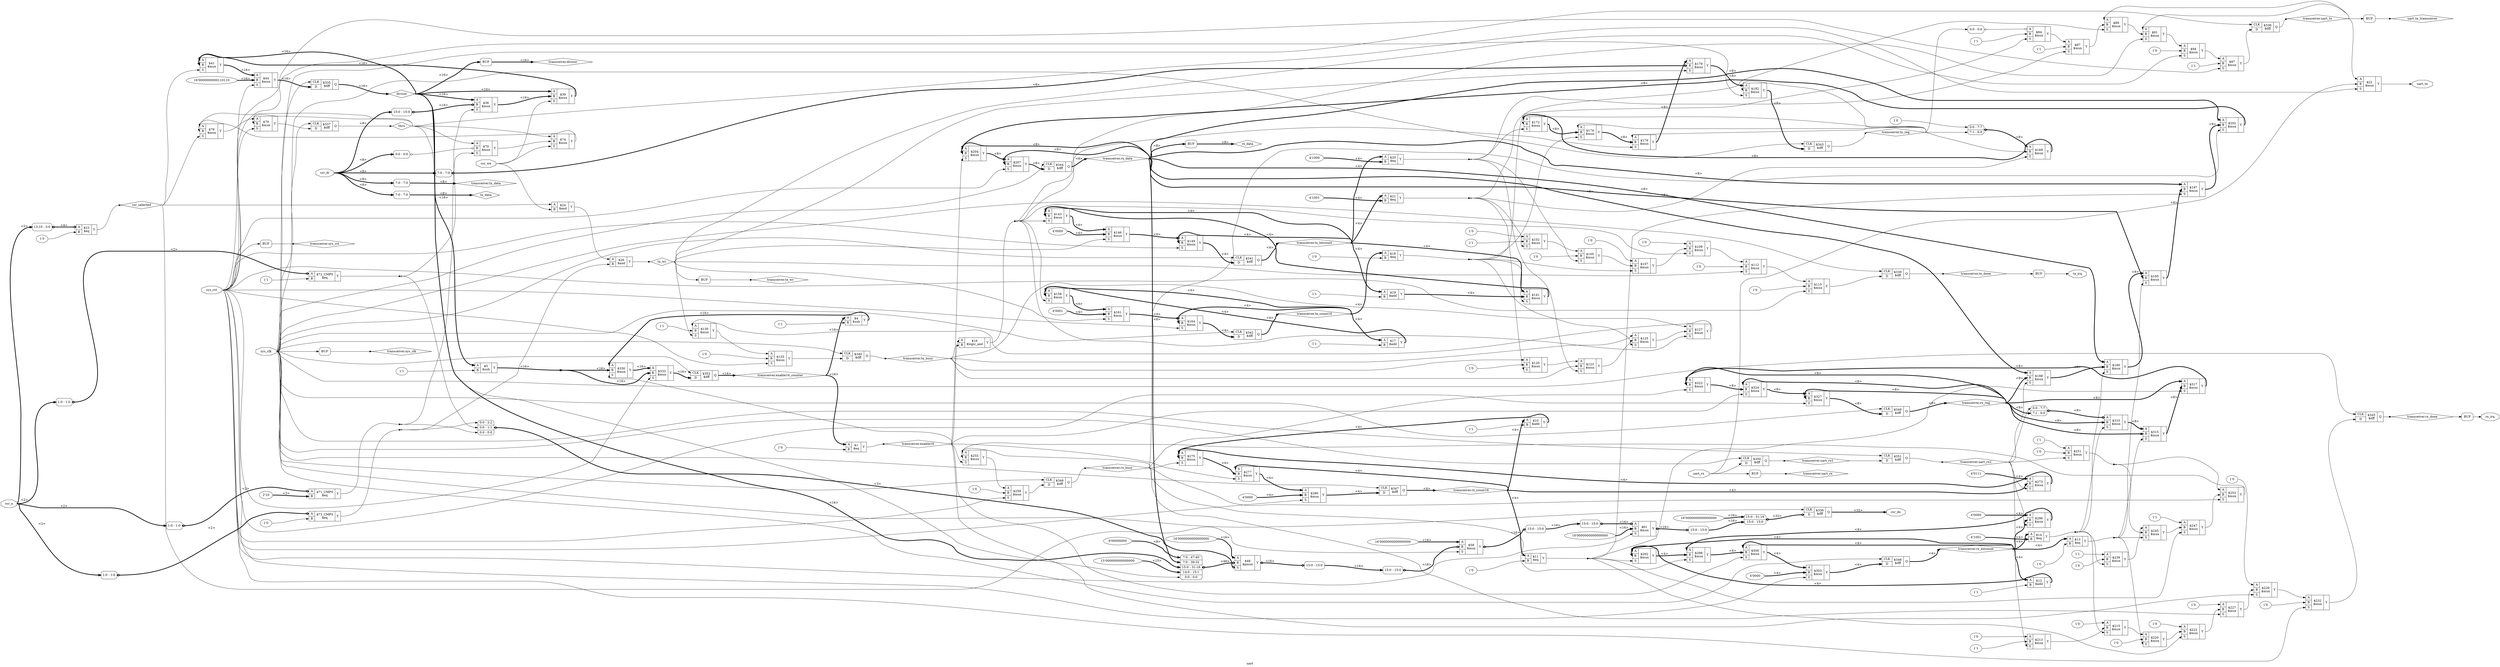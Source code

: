 digraph "uart" {
label="uart";
rankdir="LR";
remincross=true;
n99 [ shape=octagon, label="csr_a", color="black", fontcolor="black" ];
n100 [ shape=octagon, label="csr_di", color="black", fontcolor="black" ];
n101 [ shape=octagon, label="csr_do", color="black", fontcolor="black" ];
n102 [ shape=diamond, label="csr_selected", color="black", fontcolor="black" ];
n103 [ shape=octagon, label="csr_we", color="black", fontcolor="black" ];
n104 [ shape=diamond, label="divisor", color="black", fontcolor="black" ];
n105 [ shape=diamond, label="rx_data", color="black", fontcolor="black" ];
n106 [ shape=octagon, label="rx_irq", color="black", fontcolor="black" ];
n107 [ shape=octagon, label="sys_clk", color="black", fontcolor="black" ];
n108 [ shape=octagon, label="sys_rst", color="black", fontcolor="black" ];
n109 [ shape=diamond, label="thru", color="black", fontcolor="black" ];
n110 [ shape=diamond, label="transceiver.divisor", color="black", fontcolor="black" ];
n111 [ shape=diamond, label="transceiver.enable16", color="black", fontcolor="black" ];
n112 [ shape=diamond, label="transceiver.enable16_counter", color="black", fontcolor="black" ];
n113 [ shape=diamond, label="transceiver.rx_bitcount", color="black", fontcolor="black" ];
n114 [ shape=diamond, label="transceiver.rx_busy", color="black", fontcolor="black" ];
n115 [ shape=diamond, label="transceiver.rx_count16", color="black", fontcolor="black" ];
n116 [ shape=diamond, label="transceiver.rx_data", color="black", fontcolor="black" ];
n117 [ shape=diamond, label="transceiver.rx_done", color="black", fontcolor="black" ];
n118 [ shape=diamond, label="transceiver.rx_reg", color="black", fontcolor="black" ];
n119 [ shape=diamond, label="transceiver.sys_clk", color="black", fontcolor="black" ];
n120 [ shape=diamond, label="transceiver.sys_rst", color="black", fontcolor="black" ];
n121 [ shape=diamond, label="transceiver.tx_bitcount", color="black", fontcolor="black" ];
n122 [ shape=diamond, label="transceiver.tx_busy", color="black", fontcolor="black" ];
n123 [ shape=diamond, label="transceiver.tx_count16", color="black", fontcolor="black" ];
n124 [ shape=diamond, label="transceiver.tx_data", color="black", fontcolor="black" ];
n125 [ shape=diamond, label="transceiver.tx_done", color="black", fontcolor="black" ];
n126 [ shape=diamond, label="transceiver.tx_reg", color="black", fontcolor="black" ];
n127 [ shape=diamond, label="transceiver.tx_wr", color="black", fontcolor="black" ];
n128 [ shape=diamond, label="transceiver.uart_rx", color="black", fontcolor="black" ];
n129 [ shape=diamond, label="transceiver.uart_rx1", color="black", fontcolor="black" ];
n130 [ shape=diamond, label="transceiver.uart_rx2", color="black", fontcolor="black" ];
n131 [ shape=diamond, label="transceiver.uart_tx", color="black", fontcolor="black" ];
n132 [ shape=diamond, label="tx_data", color="black", fontcolor="black" ];
n133 [ shape=octagon, label="tx_irq", color="black", fontcolor="black" ];
n134 [ shape=diamond, label="tx_wr", color="black", fontcolor="black" ];
n135 [ shape=octagon, label="uart_rx", color="black", fontcolor="black" ];
n136 [ shape=octagon, label="uart_tx", color="black", fontcolor="black" ];
n137 [ shape=diamond, label="uart_tx_transceiver", color="black", fontcolor="black" ];
c141 [ shape=record, label="{{<p138> A|<p139> B}|$24\n$and|{<p140> Y}}" ];
c142 [ shape=record, label="{{<p138> A|<p139> B}|$26\n$and|{<p140> Y}}" ];
v1 [ label="1'0" ];
c143 [ shape=record, label="{{<p138> A|<p139> B}|$23\n$eq|{<p140> Y}}" ];
x0 [ shape=record, style=rounded, label="<s0> 13:10 - 3:0 " ];
x0:e -> c143:p138:w [arrowhead=odiamond, arrowtail=odiamond, dir=both, color="black", style="setlinewidth(3)", label="<4>"];
c147 [ shape=record, label="{{<p144> CLK|<p145> D}|$335\n$dff|{<p146> Q}}" ];
v3 [ label="16'0000000000000000" ];
c148 [ shape=record, label="{{<p144> CLK|<p145> D}|$336\n$dff|{<p146> Q}}" ];
x2 [ shape=record, style=rounded, label="<s1> 15:0 - 31:16 |<s0> 15:0 - 15:0 " ];
x2:e -> c148:p145:w [arrowhead=odiamond, arrowtail=odiamond, dir=both, color="black", style="setlinewidth(3)", label="<32>"];
c149 [ shape=record, label="{{<p144> CLK|<p145> D}|$337\n$dff|{<p146> Q}}" ];
c151 [ shape=record, label="{{<p138> A|<p139> B|<p150> S}|$36\n$mux|{<p140> Y}}" ];
x4 [ shape=record, style=rounded, label="<s0> 15:0 - 15:0 " ];
x4:e -> c151:p139:w [arrowhead=odiamond, arrowtail=odiamond, dir=both, color="black", style="setlinewidth(3)", label="<16>"];
c152 [ shape=record, label="{{<p138> A|<p139> B|<p150> S}|$39\n$mux|{<p140> Y}}" ];
c153 [ shape=record, label="{{<p138> A|<p139> B|<p150> S}|$41\n$mux|{<p140> Y}}" ];
v5 [ label="16'0000000000110110" ];
c154 [ shape=record, label="{{<p138> A|<p139> B|<p150> S}|$44\n$mux|{<p140> Y}}" ];
v6 [ label="16'0000000000000000" ];
v8 [ label="8'00000000" ];
v9 [ label="15'000000000000000" ];
c155 [ shape=record, label="{{<p138> A|<p139> B|<p150> S}|$48\n$pmux|{<p140> Y}}" ];
x7 [ shape=record, style=rounded, label="<s4> 7:0 - 47:40 |<s3> 7:0 - 39:32 |<s2> 15:0 - 31:16 |<s1> 14:0 - 15:1 |<s0> 0:0 - 0:0 " ];
x7:e -> c155:p139:w [arrowhead=odiamond, arrowtail=odiamond, dir=both, color="black", style="setlinewidth(3)", label="<48>"];
x10 [ shape=record, style=rounded, label="<s2> 0:0 - 2:2 |<s1> 0:0 - 1:1 |<s0> 0:0 - 0:0 " ];
x10:e -> c155:p150:w [arrowhead=odiamond, arrowtail=odiamond, dir=both, color="black", style="setlinewidth(3)", label="<3>"];
x11 [ shape=record, style=rounded, label="<s0> 15:0 - 15:0 " ];
c155:p140:e -> x11:w [arrowhead=odiamond, arrowtail=odiamond, dir=both, color="black", style="setlinewidth(3)", label="<16>"];
v12 [ label="16'0000000000000000" ];
c156 [ shape=record, label="{{<p138> A|<p139> B|<p150> S}|$58\n$mux|{<p140> Y}}" ];
x13 [ shape=record, style=rounded, label="<s0> 15:0 - 15:0 " ];
x13:e -> c156:p139:w [arrowhead=odiamond, arrowtail=odiamond, dir=both, color="black", style="setlinewidth(3)", label="<16>"];
x14 [ shape=record, style=rounded, label="<s0> 15:0 - 15:0 " ];
c156:p140:e -> x14:w [arrowhead=odiamond, arrowtail=odiamond, dir=both, color="black", style="setlinewidth(3)", label="<16>"];
v16 [ label="16'0000000000000000" ];
c157 [ shape=record, label="{{<p138> A|<p139> B|<p150> S}|$61\n$mux|{<p140> Y}}" ];
x15 [ shape=record, style=rounded, label="<s0> 15:0 - 15:0 " ];
x15:e -> c157:p138:w [arrowhead=odiamond, arrowtail=odiamond, dir=both, color="black", style="setlinewidth(3)", label="<16>"];
x17 [ shape=record, style=rounded, label="<s0> 15:0 - 15:0 " ];
c157:p140:e -> x17:w [arrowhead=odiamond, arrowtail=odiamond, dir=both, color="black", style="setlinewidth(3)", label="<16>"];
c158 [ shape=record, label="{{<p138> A|<p139> B|<p150> S}|$70\n$mux|{<p140> Y}}" ];
x18 [ shape=record, style=rounded, label="<s0> 0:0 - 0:0 " ];
x18:e -> c158:p139:w [arrowhead=odiamond, arrowtail=odiamond, dir=both, color="black", label=""];
v20 [ label="2'10" ];
c159 [ shape=record, label="{{<p138> A|<p139> B}|$71_CMP0\n$eq|{<p140> Y}}" ];
x19 [ shape=record, style=rounded, label="<s0> 1:0 - 1:0 " ];
x19:e -> c159:p138:w [arrowhead=odiamond, arrowtail=odiamond, dir=both, color="black", style="setlinewidth(3)", label="<2>"];
v22 [ label="1'1" ];
c160 [ shape=record, label="{{<p138> A|<p139> B}|$72_CMP0\n$eq|{<p140> Y}}" ];
x21 [ shape=record, style=rounded, label="<s0> 1:0 - 1:0 " ];
x21:e -> c160:p138:w [arrowhead=odiamond, arrowtail=odiamond, dir=both, color="black", style="setlinewidth(3)", label="<2>"];
v24 [ label="1'0" ];
c161 [ shape=record, label="{{<p138> A|<p139> B}|$73_CMP0\n$eq|{<p140> Y}}" ];
x23 [ shape=record, style=rounded, label="<s0> 1:0 - 1:0 " ];
x23:e -> c161:p138:w [arrowhead=odiamond, arrowtail=odiamond, dir=both, color="black", style="setlinewidth(3)", label="<2>"];
c162 [ shape=record, label="{{<p138> A|<p139> B|<p150> S}|$74\n$mux|{<p140> Y}}" ];
c163 [ shape=record, label="{{<p138> A|<p139> B|<p150> S}|$76\n$mux|{<p140> Y}}" ];
c164 [ shape=record, label="{{<p138> A|<p139> B|<p150> S}|$79\n$mux|{<p140> Y}}" ];
v25 [ label="1'1" ];
c165 [ shape=record, label="{{<p138> A|<p139> B}|$17\n$add|{<p140> Y}}" ];
v26 [ label="1'1" ];
c166 [ shape=record, label="{{<p138> A|<p139> B}|$19\n$add|{<p140> Y}}" ];
v27 [ label="1'1" ];
c167 [ shape=record, label="{{<p138> A|<p139> B}|$10\n$add|{<p140> Y}}" ];
v28 [ label="1'1" ];
c168 [ shape=record, label="{{<p138> A|<p139> B}|$12\n$add|{<p140> Y}}" ];
v29 [ label="1'0" ];
c169 [ shape=record, label="{{<p138> A|<p139> B}|$18\n$eq|{<p140> Y}}" ];
v30 [ label="4'1000" ];
c170 [ shape=record, label="{{<p138> A|<p139> B}|$20\n$eq|{<p140> Y}}" ];
v31 [ label="4'1001" ];
c171 [ shape=record, label="{{<p138> A|<p139> B}|$21\n$eq|{<p140> Y}}" ];
v32 [ label="1'0" ];
c172 [ shape=record, label="{{<p138> A|<p139> B}|$1\n$eq|{<p140> Y}}" ];
v33 [ label="1'0" ];
c173 [ shape=record, label="{{<p138> A|<p139> B}|$11\n$eq|{<p140> Y}}" ];
v34 [ label="1'0" ];
c174 [ shape=record, label="{{<p138> A|<p139> B}|$13\n$eq|{<p140> Y}}" ];
v35 [ label="4'1001" ];
c175 [ shape=record, label="{{<p138> A|<p139> B}|$14\n$eq|{<p140> Y}}" ];
c176 [ shape=record, label="{{<p138> A|<p139> B}|$16\n$logic_and|{<p140> Y}}" ];
c177 [ shape=record, label="{{<p144> CLK|<p145> D}|$338\n$dff|{<p146> Q}}" ];
c178 [ shape=record, label="{{<p144> CLK|<p145> D}|$339\n$dff|{<p146> Q}}" ];
c179 [ shape=record, label="{{<p144> CLK|<p145> D}|$340\n$dff|{<p146> Q}}" ];
c180 [ shape=record, label="{{<p144> CLK|<p145> D}|$341\n$dff|{<p146> Q}}" ];
c181 [ shape=record, label="{{<p144> CLK|<p145> D}|$342\n$dff|{<p146> Q}}" ];
c182 [ shape=record, label="{{<p144> CLK|<p145> D}|$343\n$dff|{<p146> Q}}" ];
c183 [ shape=record, label="{{<p144> CLK|<p145> D}|$344\n$dff|{<p146> Q}}" ];
c184 [ shape=record, label="{{<p144> CLK|<p145> D}|$345\n$dff|{<p146> Q}}" ];
c185 [ shape=record, label="{{<p144> CLK|<p145> D}|$346\n$dff|{<p146> Q}}" ];
c186 [ shape=record, label="{{<p144> CLK|<p145> D}|$347\n$dff|{<p146> Q}}" ];
c187 [ shape=record, label="{{<p144> CLK|<p145> D}|$348\n$dff|{<p146> Q}}" ];
c188 [ shape=record, label="{{<p144> CLK|<p145> D}|$349\n$dff|{<p146> Q}}" ];
c189 [ shape=record, label="{{<p144> CLK|<p145> D}|$350\n$dff|{<p146> Q}}" ];
c190 [ shape=record, label="{{<p144> CLK|<p145> D}|$351\n$dff|{<p146> Q}}" ];
c191 [ shape=record, label="{{<p144> CLK|<p145> D}|$352\n$dff|{<p146> Q}}" ];
v36 [ label="1'0" ];
v37 [ label="1'1" ];
c192 [ shape=record, label="{{<p138> A|<p139> B|<p150> S}|$102\n$mux|{<p140> Y}}" ];
v38 [ label="1'0" ];
c193 [ shape=record, label="{{<p138> A|<p139> B|<p150> S}|$105\n$mux|{<p140> Y}}" ];
v39 [ label="1'0" ];
c194 [ shape=record, label="{{<p138> A|<p139> B|<p150> S}|$107\n$mux|{<p140> Y}}" ];
v40 [ label="1'0" ];
c195 [ shape=record, label="{{<p138> A|<p139> B|<p150> S}|$109\n$mux|{<p140> Y}}" ];
v41 [ label="1'0" ];
c196 [ shape=record, label="{{<p138> A|<p139> B|<p150> S}|$112\n$mux|{<p140> Y}}" ];
v42 [ label="1'0" ];
c197 [ shape=record, label="{{<p138> A|<p139> B|<p150> S}|$115\n$mux|{<p140> Y}}" ];
v43 [ label="1'0" ];
c198 [ shape=record, label="{{<p138> A|<p139> B|<p150> S}|$120\n$mux|{<p140> Y}}" ];
c199 [ shape=record, label="{{<p138> A|<p139> B|<p150> S}|$123\n$mux|{<p140> Y}}" ];
c200 [ shape=record, label="{{<p138> A|<p139> B|<p150> S}|$125\n$mux|{<p140> Y}}" ];
c201 [ shape=record, label="{{<p138> A|<p139> B|<p150> S}|$127\n$mux|{<p140> Y}}" ];
v44 [ label="1'1" ];
c202 [ shape=record, label="{{<p138> A|<p139> B|<p150> S}|$130\n$mux|{<p140> Y}}" ];
v45 [ label="1'0" ];
c203 [ shape=record, label="{{<p138> A|<p139> B|<p150> S}|$133\n$mux|{<p140> Y}}" ];
c204 [ shape=record, label="{{<p138> A|<p139> B|<p150> S}|$141\n$mux|{<p140> Y}}" ];
c205 [ shape=record, label="{{<p138> A|<p139> B|<p150> S}|$143\n$mux|{<p140> Y}}" ];
v46 [ label="4'0000" ];
c206 [ shape=record, label="{{<p138> A|<p139> B|<p150> S}|$146\n$mux|{<p140> Y}}" ];
c207 [ shape=record, label="{{<p138> A|<p139> B|<p150> S}|$149\n$mux|{<p140> Y}}" ];
c208 [ shape=record, label="{{<p138> A|<p139> B|<p150> S}|$158\n$mux|{<p140> Y}}" ];
v47 [ label="4'0001" ];
c209 [ shape=record, label="{{<p138> A|<p139> B|<p150> S}|$161\n$mux|{<p140> Y}}" ];
c210 [ shape=record, label="{{<p138> A|<p139> B|<p150> S}|$164\n$mux|{<p140> Y}}" ];
v49 [ label="1'0" ];
c211 [ shape=record, label="{{<p138> A|<p139> B|<p150> S}|$169\n$mux|{<p140> Y}}" ];
x48 [ shape=record, style=rounded, label="<s1> 0:0 - 7:7 |<s0> 7:1 - 6:0 " ];
x48:e -> c211:p138:w [arrowhead=odiamond, arrowtail=odiamond, dir=both, color="black", style="setlinewidth(3)", label="<8>"];
c212 [ shape=record, label="{{<p138> A|<p139> B|<p150> S}|$172\n$mux|{<p140> Y}}" ];
c213 [ shape=record, label="{{<p138> A|<p139> B|<p150> S}|$174\n$mux|{<p140> Y}}" ];
c214 [ shape=record, label="{{<p138> A|<p139> B|<p150> S}|$176\n$mux|{<p140> Y}}" ];
c215 [ shape=record, label="{{<p138> A|<p139> B|<p150> S}|$179\n$mux|{<p140> Y}}" ];
x50 [ shape=record, style=rounded, label="<s0> 7:0 - 7:0 " ];
x50:e -> c215:p139:w [arrowhead=odiamond, arrowtail=odiamond, dir=both, color="black", style="setlinewidth(3)", label="<8>"];
c216 [ shape=record, label="{{<p138> A|<p139> B|<p150> S}|$182\n$mux|{<p140> Y}}" ];
c217 [ shape=record, label="{{<p138> A|<p139> B|<p150> S}|$188\n$mux|{<p140> Y}}" ];
c218 [ shape=record, label="{{<p138> A|<p139> B|<p150> S}|$190\n$mux|{<p140> Y}}" ];
c219 [ shape=record, label="{{<p138> A|<p139> B|<p150> S}|$195\n$mux|{<p140> Y}}" ];
c220 [ shape=record, label="{{<p138> A|<p139> B|<p150> S}|$197\n$mux|{<p140> Y}}" ];
c221 [ shape=record, label="{{<p138> A|<p139> B|<p150> S}|$202\n$mux|{<p140> Y}}" ];
c222 [ shape=record, label="{{<p138> A|<p139> B|<p150> S}|$204\n$mux|{<p140> Y}}" ];
c223 [ shape=record, label="{{<p138> A|<p139> B|<p150> S}|$207\n$mux|{<p140> Y}}" ];
v51 [ label="1'0" ];
v52 [ label="1'1" ];
c224 [ shape=record, label="{{<p138> A|<p139> B|<p150> S}|$213\n$mux|{<p140> Y}}" ];
v53 [ label="1'0" ];
c225 [ shape=record, label="{{<p138> A|<p139> B|<p150> S}|$215\n$mux|{<p140> Y}}" ];
v54 [ label="1'0" ];
c226 [ shape=record, label="{{<p138> A|<p139> B|<p150> S}|$220\n$mux|{<p140> Y}}" ];
v55 [ label="1'0" ];
c227 [ shape=record, label="{{<p138> A|<p139> B|<p150> S}|$222\n$mux|{<p140> Y}}" ];
v56 [ label="1'0" ];
c228 [ shape=record, label="{{<p138> A|<p139> B|<p150> S}|$227\n$mux|{<p140> Y}}" ];
v57 [ label="1'0" ];
c229 [ shape=record, label="{{<p138> A|<p139> B|<p150> S}|$229\n$mux|{<p140> Y}}" ];
v58 [ label="1'0" ];
c230 [ shape=record, label="{{<p138> A|<p139> B|<p150> S}|$232\n$mux|{<p140> Y}}" ];
v59 [ label="1'1" ];
v60 [ label="1'0" ];
c231 [ shape=record, label="{{<p138> A|<p139> B|<p150> S}|$239\n$mux|{<p140> Y}}" ];
c232 [ shape=record, label="{{<p138> A|<p139> B|<p150> S}|$245\n$mux|{<p140> Y}}" ];
v61 [ label="1'1" ];
c233 [ shape=record, label="{{<p138> A|<p139> B|<p150> S}|$247\n$mux|{<p140> Y}}" ];
v62 [ label="1'1" ];
v63 [ label="1'0" ];
c234 [ shape=record, label="{{<p138> A|<p139> B|<p150> S}|$251\n$mux|{<p140> Y}}" ];
c235 [ shape=record, label="{{<p138> A|<p139> B|<p150> S}|$253\n$mux|{<p140> Y}}" ];
c236 [ shape=record, label="{{<p138> A|<p139> B|<p150> S}|$255\n$mux|{<p140> Y}}" ];
v64 [ label="1'0" ];
c237 [ shape=record, label="{{<p138> A|<p139> B|<p150> S}|$258\n$mux|{<p140> Y}}" ];
v65 [ label="4'0111" ];
c238 [ shape=record, label="{{<p138> A|<p139> B|<p150> S}|$273\n$mux|{<p140> Y}}" ];
c239 [ shape=record, label="{{<p138> A|<p139> B|<p150> S}|$275\n$mux|{<p140> Y}}" ];
c240 [ shape=record, label="{{<p138> A|<p139> B|<p150> S}|$277\n$mux|{<p140> Y}}" ];
v66 [ label="4'0000" ];
c241 [ shape=record, label="{{<p138> A|<p139> B|<p150> S}|$280\n$mux|{<p140> Y}}" ];
c242 [ shape=record, label="{{<p138> A|<p139> B|<p150> S}|$292\n$mux|{<p140> Y}}" ];
v67 [ label="4'0000" ];
c243 [ shape=record, label="{{<p138> A|<p139> B|<p150> S}|$296\n$mux|{<p140> Y}}" ];
c244 [ shape=record, label="{{<p138> A|<p139> B|<p150> S}|$298\n$mux|{<p140> Y}}" ];
c245 [ shape=record, label="{{<p138> A|<p139> B|<p150> S}|$300\n$mux|{<p140> Y}}" ];
v68 [ label="4'0000" ];
c246 [ shape=record, label="{{<p138> A|<p139> B|<p150> S}|$303\n$mux|{<p140> Y}}" ];
c247 [ shape=record, label="{{<p138> A|<p139> B|<p150> S}|$310\n$mux|{<p140> Y}}" ];
x69 [ shape=record, style=rounded, label="<s1> 0:0 - 7:7 |<s0> 7:1 - 6:0 " ];
x69:e -> c247:p138:w [arrowhead=odiamond, arrowtail=odiamond, dir=both, color="black", style="setlinewidth(3)", label="<8>"];
c248 [ shape=record, label="{{<p138> A|<p139> B|<p150> S}|$315\n$mux|{<p140> Y}}" ];
c249 [ shape=record, label="{{<p138> A|<p139> B|<p150> S}|$317\n$mux|{<p140> Y}}" ];
c250 [ shape=record, label="{{<p138> A|<p139> B|<p150> S}|$322\n$mux|{<p140> Y}}" ];
c251 [ shape=record, label="{{<p138> A|<p139> B|<p150> S}|$324\n$mux|{<p140> Y}}" ];
c252 [ shape=record, label="{{<p138> A|<p139> B|<p150> S}|$327\n$mux|{<p140> Y}}" ];
c253 [ shape=record, label="{{<p138> A|<p139> B|<p150> S}|$330\n$mux|{<p140> Y}}" ];
c254 [ shape=record, label="{{<p138> A|<p139> B|<p150> S}|$333\n$mux|{<p140> Y}}" ];
v71 [ label="1'1" ];
c255 [ shape=record, label="{{<p138> A|<p139> B|<p150> S}|$84\n$mux|{<p140> Y}}" ];
x70 [ shape=record, style=rounded, label="<s0> 0:0 - 0:0 " ];
x70:e -> c255:p138:w [arrowhead=odiamond, arrowtail=odiamond, dir=both, color="black", label=""];
v72 [ label="1'1" ];
c256 [ shape=record, label="{{<p138> A|<p139> B|<p150> S}|$87\n$mux|{<p140> Y}}" ];
c257 [ shape=record, label="{{<p138> A|<p139> B|<p150> S}|$89\n$mux|{<p140> Y}}" ];
c258 [ shape=record, label="{{<p138> A|<p139> B|<p150> S}|$91\n$mux|{<p140> Y}}" ];
v73 [ label="1'0" ];
c259 [ shape=record, label="{{<p138> A|<p139> B|<p150> S}|$94\n$mux|{<p140> Y}}" ];
v74 [ label="1'1" ];
c260 [ shape=record, label="{{<p138> A|<p139> B|<p150> S}|$97\n$mux|{<p140> Y}}" ];
v75 [ label="1'1" ];
c261 [ shape=record, label="{{<p138> A|<p139> B}|$4\n$sub|{<p140> Y}}" ];
v76 [ label="1'1" ];
c262 [ shape=record, label="{{<p138> A|<p139> B}|$5\n$sub|{<p140> Y}}" ];
c263 [ shape=record, label="{{<p138> A|<p139> B|<p150> S}|$22\n$mux|{<p140> Y}}" ];
x77 [shape=box, style=rounded, label="BUF"];
x78 [shape=box, style=rounded, label="BUF"];
x79 [shape=box, style=rounded, label="BUF"];
x80 [shape=box, style=rounded, label="BUF"];
x81 [shape=box, style=rounded, label="BUF"];
x82 [ shape=record, style=rounded, label="<s0> 7:0 - 7:0 " ];
x83 [shape=box, style=rounded, label="BUF"];
x84 [shape=box, style=rounded, label="BUF"];
x85 [ shape=record, style=rounded, label="<s0> 7:0 - 7:0 " ];
x86 [shape=box, style=rounded, label="BUF"];
x87 [shape=box, style=rounded, label="BUF"];
n10 [ shape=point ];
c160:p140:e -> n10:w [color="black", label=""];
n10:e -> c151:p150:w [color="black", label=""];
n10:e -> x10:s1:w [color="black", label=""];
n100:e -> x18:s0:w [color="black", style="setlinewidth(3)", label="<8>"];
n100:e -> x4:s0:w [color="black", style="setlinewidth(3)", label="<8>"];
n100:e -> x50:s0:w [color="black", style="setlinewidth(3)", label="<8>"];
n100:e -> x82:s0:w [color="black", style="setlinewidth(3)", label="<8>"];
n100:e -> x85:s0:w [color="black", style="setlinewidth(3)", label="<8>"];
c148:p146:e -> n101:w [color="black", style="setlinewidth(3)", label="<32>"];
c143:p140:e -> n102:w [color="black", label=""];
n102:e -> c141:p138:w [color="black", label=""];
n102:e -> c153:p150:w [color="black", label=""];
n102:e -> c156:p150:w [color="black", label=""];
n102:e -> c163:p150:w [color="black", label=""];
n103:e -> c141:p139:w [color="black", label=""];
n103:e -> c152:p150:w [color="black", label=""];
n103:e -> c162:p150:w [color="black", label=""];
c147:p146:e -> n104:w [color="black", style="setlinewidth(3)", label="<16>"];
n104:e -> c151:p138:w [color="black", style="setlinewidth(3)", label="<16>"];
n104:e -> c152:p138:w [color="black", style="setlinewidth(3)", label="<16>"];
n104:e -> c153:p138:w [color="black", style="setlinewidth(3)", label="<16>"];
n104:e -> c262:p138:w [color="black", style="setlinewidth(3)", label="<16>"];
n104:e -> x79:w:w [color="black", style="setlinewidth(3)", label="<16>"];
n104:e -> x7:s2:w [color="black", style="setlinewidth(3)", label="<16>"];
x77:e:e -> n105:w [color="black", style="setlinewidth(3)", label="<8>"];
x78:e:e -> n106:w [color="black", label=""];
n107:e -> c147:p144:w [color="black", label=""];
n107:e -> c148:p144:w [color="black", label=""];
n107:e -> c149:p144:w [color="black", label=""];
n107:e -> c177:p144:w [color="black", label=""];
n107:e -> c178:p144:w [color="black", label=""];
n107:e -> c179:p144:w [color="black", label=""];
n107:e -> c180:p144:w [color="black", label=""];
n107:e -> c181:p144:w [color="black", label=""];
n107:e -> c182:p144:w [color="black", label=""];
n107:e -> c183:p144:w [color="black", label=""];
n107:e -> c184:p144:w [color="black", label=""];
n107:e -> c185:p144:w [color="black", label=""];
n107:e -> c186:p144:w [color="black", label=""];
n107:e -> c187:p144:w [color="black", label=""];
n107:e -> c188:p144:w [color="black", label=""];
n107:e -> c189:p144:w [color="black", label=""];
n107:e -> c190:p144:w [color="black", label=""];
n107:e -> c191:p144:w [color="black", label=""];
n107:e -> x80:w:w [color="black", label=""];
n108:e -> c154:p150:w [color="black", label=""];
n108:e -> c157:p150:w [color="black", label=""];
n108:e -> c164:p150:w [color="black", label=""];
n108:e -> c197:p150:w [color="black", label=""];
n108:e -> c203:p150:w [color="black", label=""];
n108:e -> c207:p150:w [color="black", label=""];
n108:e -> c210:p150:w [color="black", label=""];
n108:e -> c216:p150:w [color="black", label=""];
n108:e -> c223:p150:w [color="black", label=""];
n108:e -> c230:p150:w [color="black", label=""];
n108:e -> c237:p150:w [color="black", label=""];
n108:e -> c241:p150:w [color="black", label=""];
n108:e -> c246:p150:w [color="black", label=""];
n108:e -> c252:p150:w [color="black", label=""];
n108:e -> c254:p150:w [color="black", label=""];
n108:e -> c260:p150:w [color="black", label=""];
n108:e -> x81:w:w [color="black", label=""];
c149:p146:e -> n109:w [color="black", label=""];
n109:e -> c158:p138:w [color="black", label=""];
n109:e -> c162:p138:w [color="black", label=""];
n109:e -> c163:p138:w [color="black", label=""];
n109:e -> c164:p139:w [color="black", label=""];
n109:e -> c263:p150:w [color="black", label=""];
n109:e -> x7:s0:w [color="black", label=""];
c152:p140:e -> c153:p139:w [color="black", style="setlinewidth(3)", label="<16>"];
x79:e:e -> n110:w [color="black", style="setlinewidth(3)", label="<16>"];
c172:p140:e -> n111:w [color="black", label=""];
n111:e -> c176:p138:w [color="black", label=""];
n111:e -> c222:p150:w [color="black", label=""];
n111:e -> c229:p150:w [color="black", label=""];
n111:e -> c236:p150:w [color="black", label=""];
n111:e -> c240:p150:w [color="black", label=""];
n111:e -> c245:p150:w [color="black", label=""];
n111:e -> c251:p150:w [color="black", label=""];
n111:e -> c253:p150:w [color="black", label=""];
c191:p146:e -> n112:w [color="black", style="setlinewidth(3)", label="<16>"];
n112:e -> c172:p138:w [color="black", style="setlinewidth(3)", label="<16>"];
n112:e -> c261:p138:w [color="black", style="setlinewidth(3)", label="<16>"];
c187:p146:e -> n113:w [color="black", style="setlinewidth(3)", label="<4>"];
n113:e -> c168:p138:w [color="black", style="setlinewidth(3)", label="<4>"];
n113:e -> c174:p138:w [color="black", style="setlinewidth(3)", label="<4>"];
n113:e -> c175:p138:w [color="black", style="setlinewidth(3)", label="<4>"];
n113:e -> c242:p138:w [color="black", style="setlinewidth(3)", label="<4>"];
n113:e -> c243:p139:w [color="black", style="setlinewidth(3)", label="<4>"];
n113:e -> c245:p138:w [color="black", style="setlinewidth(3)", label="<4>"];
c185:p146:e -> n114:w [color="black", label=""];
n114:e -> c221:p150:w [color="black", label=""];
n114:e -> c228:p150:w [color="black", label=""];
n114:e -> c235:p150:w [color="black", label=""];
n114:e -> c236:p138:w [color="black", label=""];
n114:e -> c239:p150:w [color="black", label=""];
n114:e -> c244:p150:w [color="black", label=""];
n114:e -> c250:p150:w [color="black", label=""];
c186:p146:e -> n115:w [color="black", style="setlinewidth(3)", label="<4>"];
n115:e -> c167:p138:w [color="black", style="setlinewidth(3)", label="<4>"];
n115:e -> c173:p138:w [color="black", style="setlinewidth(3)", label="<4>"];
n115:e -> c238:p139:w [color="black", style="setlinewidth(3)", label="<4>"];
n115:e -> c240:p138:w [color="black", style="setlinewidth(3)", label="<4>"];
c183:p146:e -> n116:w [color="black", style="setlinewidth(3)", label="<8>"];
n116:e -> c217:p138:w [color="black", style="setlinewidth(3)", label="<8>"];
n116:e -> c218:p138:w [color="black", style="setlinewidth(3)", label="<8>"];
n116:e -> c219:p139:w [color="black", style="setlinewidth(3)", label="<8>"];
n116:e -> c220:p138:w [color="black", style="setlinewidth(3)", label="<8>"];
n116:e -> c221:p138:w [color="black", style="setlinewidth(3)", label="<8>"];
n116:e -> c222:p138:w [color="black", style="setlinewidth(3)", label="<8>"];
n116:e -> c223:p139:w [color="black", style="setlinewidth(3)", label="<8>"];
n116:e -> x77:w:w [color="black", style="setlinewidth(3)", label="<8>"];
n116:e -> x7:s3:w [color="black", style="setlinewidth(3)", label="<8>"];
c184:p146:e -> n117:w [color="black", label=""];
n117:e -> x78:w:w [color="black", label=""];
c188:p146:e -> n118:w [color="black", style="setlinewidth(3)", label="<8>"];
n118:e -> c217:p139:w [color="black", style="setlinewidth(3)", label="<8>"];
n118:e -> c247:p139:w [color="black", style="setlinewidth(3)", label="<8>"];
n118:e -> c248:p139:w [color="black", style="setlinewidth(3)", label="<8>"];
n118:e -> c249:p138:w [color="black", style="setlinewidth(3)", label="<8>"];
n118:e -> c250:p138:w [color="black", style="setlinewidth(3)", label="<8>"];
n118:e -> c251:p138:w [color="black", style="setlinewidth(3)", label="<8>"];
n118:e -> c252:p139:w [color="black", style="setlinewidth(3)", label="<8>"];
n118:e -> x69:s0:w [color="black", style="setlinewidth(3)", label="<8>"];
x80:e:e -> n119:w [color="black", label=""];
c153:p140:e -> c154:p138:w [color="black", style="setlinewidth(3)", label="<16>"];
x81:e:e -> n120:w [color="black", label=""];
c180:p146:e -> n121:w [color="black", style="setlinewidth(3)", label="<4>"];
n121:e -> c166:p138:w [color="black", style="setlinewidth(3)", label="<4>"];
n121:e -> c170:p138:w [color="black", style="setlinewidth(3)", label="<4>"];
n121:e -> c171:p138:w [color="black", style="setlinewidth(3)", label="<4>"];
n121:e -> c204:p138:w [color="black", style="setlinewidth(3)", label="<4>"];
n121:e -> c205:p138:w [color="black", style="setlinewidth(3)", label="<4>"];
n121:e -> c207:p139:w [color="black", style="setlinewidth(3)", label="<4>"];
c179:p146:e -> n122:w [color="black", label=""];
n122:e -> c176:p139:w [color="black", label=""];
n122:e -> c198:p138:w [color="black", label=""];
n122:e -> c199:p139:w [color="black", label=""];
n122:e -> c200:p138:w [color="black", label=""];
n122:e -> c201:p138:w [color="black", label=""];
c181:p146:e -> n123:w [color="black", style="setlinewidth(3)", label="<4>"];
n123:e -> c165:p138:w [color="black", style="setlinewidth(3)", label="<4>"];
n123:e -> c169:p138:w [color="black", style="setlinewidth(3)", label="<4>"];
n123:e -> c208:p138:w [color="black", style="setlinewidth(3)", label="<4>"];
n123:e -> c210:p139:w [color="black", style="setlinewidth(3)", label="<4>"];
x82:e -> n124:w [color="black", style="setlinewidth(3)", label="<8>"];
c178:p146:e -> n125:w [color="black", label=""];
n125:e -> x86:w:w [color="black", label=""];
c182:p146:e -> n126:w [color="black", label=""];
n126:e -> c211:p139:w [color="black", label=""];
n126:e -> c212:p139:w [color="black", label=""];
n126:e -> c213:p138:w [color="black", label=""];
n126:e -> c214:p138:w [color="black", label=""];
n126:e -> c216:p139:w [color="black", label=""];
n126:e -> x48:s0:w [color="black", label=""];
n126:e -> x70:s0:w [color="black", label=""];
x83:e:e -> n127:w [color="black", label=""];
x84:e:e -> n128:w [color="black", label=""];
c189:p146:e -> n129:w [color="black", label=""];
n129:e -> c190:p145:w [color="black", label=""];
n13 [ shape=point ];
c159:p140:e -> n13:w [color="black", label=""];
n13:e -> c158:p150:w [color="black", label=""];
n13:e -> x10:s0:w [color="black", label=""];
c190:p146:e -> n130:w [color="black", label=""];
n130:e -> c217:p150:w [color="black", label=""];
n130:e -> c224:p150:w [color="black", label=""];
n130:e -> c234:p150:w [color="black", label=""];
n130:e -> c238:p150:w [color="black", label=""];
n130:e -> c243:p150:w [color="black", label=""];
n130:e -> x69:s1:w [color="black", label=""];
c177:p146:e -> n131:w [color="black", label=""];
n131:e -> c257:p138:w [color="black", label=""];
n131:e -> c258:p138:w [color="black", label=""];
n131:e -> c263:p138:w [color="black", label=""];
n131:e -> x87:w:w [color="black", label=""];
x85:e -> n132:w [color="black", style="setlinewidth(3)", label="<8>"];
x86:e:e -> n133:w [color="black", label=""];
c142:p140:e -> n134:w [color="black", label=""];
n134:e -> c196:p150:w [color="black", label=""];
n134:e -> c202:p150:w [color="black", label=""];
n134:e -> c206:p150:w [color="black", label=""];
n134:e -> c209:p150:w [color="black", label=""];
n134:e -> c215:p150:w [color="black", label=""];
n134:e -> c259:p150:w [color="black", label=""];
n134:e -> x83:w:w [color="black", label=""];
n135:e -> c189:p145:w [color="black", label=""];
n135:e -> c263:p139:w [color="black", label=""];
n135:e -> x84:w:w [color="black", label=""];
c263:p140:e -> n136:w [color="black", label=""];
x87:e:e -> n137:w [color="black", label=""];
c158:p140:e -> c162:p139:w [color="black", label=""];
c162:p140:e -> c163:p139:w [color="black", label=""];
c163:p140:e -> c164:p138:w [color="black", label=""];
c254:p140:e -> c191:p145:w [color="black", style="setlinewidth(3)", label="<16>"];
c246:p140:e -> c187:p145:w [color="black", style="setlinewidth(3)", label="<4>"];
c237:p140:e -> c185:p145:w [color="black", label=""];
c164:p140:e -> c149:p145:w [color="black", label=""];
c241:p140:e -> c186:p145:w [color="black", style="setlinewidth(3)", label="<4>"];
c223:p140:e -> c183:p145:w [color="black", style="setlinewidth(3)", label="<8>"];
c230:p140:e -> c184:p145:w [color="black", label=""];
c252:p140:e -> c188:p145:w [color="black", style="setlinewidth(3)", label="<8>"];
c207:p140:e -> c180:p145:w [color="black", style="setlinewidth(3)", label="<4>"];
c203:p140:e -> c179:p145:w [color="black", label=""];
c210:p140:e -> c181:p145:w [color="black", style="setlinewidth(3)", label="<4>"];
c197:p140:e -> c178:p145:w [color="black", label=""];
c216:p140:e -> c182:p145:w [color="black", style="setlinewidth(3)", label="<8>"];
c260:p140:e -> c177:p145:w [color="black", label=""];
c141:p140:e -> c142:p138:w [color="black", label=""];
c165:p140:e -> c208:p139:w [color="black", style="setlinewidth(3)", label="<4>"];
c166:p140:e -> c204:p139:w [color="black", style="setlinewidth(3)", label="<4>"];
c167:p140:e -> c239:p139:w [color="black", style="setlinewidth(3)", label="<4>"];
c168:p140:e -> c242:p139:w [color="black", style="setlinewidth(3)", label="<4>"];
n34 [ shape=point ];
c169:p140:e -> n34:w [color="black", label=""];
n34:e -> c194:p150:w [color="black", label=""];
n34:e -> c200:p150:w [color="black", label=""];
n34:e -> c204:p150:w [color="black", label=""];
n34:e -> c213:p150:w [color="black", label=""];
n34:e -> c257:p150:w [color="black", label=""];
n35 [ shape=point ];
c170:p140:e -> n35:w [color="black", label=""];
n35:e -> c193:p150:w [color="black", label=""];
n35:e -> c199:p150:w [color="black", label=""];
n35:e -> c212:p150:w [color="black", label=""];
n35:e -> c256:p150:w [color="black", label=""];
n36 [ shape=point ];
c171:p140:e -> n36:w [color="black", label=""];
n36:e -> c192:p150:w [color="black", label=""];
n36:e -> c198:p150:w [color="black", label=""];
n36:e -> c211:p150:w [color="black", label=""];
n36:e -> c255:p150:w [color="black", label=""];
n37 [ shape=point ];
c173:p140:e -> n37:w [color="black", label=""];
n37:e -> c220:p150:w [color="black", label=""];
n37:e -> c227:p150:w [color="black", label=""];
n37:e -> c233:p150:w [color="black", label=""];
n37:e -> c242:p150:w [color="black", label=""];
n37:e -> c249:p150:w [color="black", label=""];
n38 [ shape=point ];
c174:p140:e -> n38:w [color="black", label=""];
n38:e -> c219:p150:w [color="black", label=""];
n38:e -> c226:p150:w [color="black", label=""];
n38:e -> c232:p150:w [color="black", label=""];
n38:e -> c248:p150:w [color="black", label=""];
n39 [ shape=point ];
c175:p140:e -> n39:w [color="black", label=""];
n39:e -> c218:p150:w [color="black", label=""];
n39:e -> c225:p150:w [color="black", label=""];
n39:e -> c231:p150:w [color="black", label=""];
n39:e -> c247:p150:w [color="black", label=""];
x17:s0:e -> x2:s0:w [color="black", style="setlinewidth(3)", label="<16>"];
n40 [ shape=point ];
c176:p140:e -> n40:w [color="black", label=""];
n40:e -> c195:p150:w [color="black", label=""];
n40:e -> c201:p150:w [color="black", label=""];
n40:e -> c205:p150:w [color="black", label=""];
n40:e -> c208:p150:w [color="black", label=""];
n40:e -> c214:p150:w [color="black", label=""];
n40:e -> c258:p150:w [color="black", label=""];
c192:p140:e -> c193:p138:w [color="black", label=""];
c193:p140:e -> c194:p139:w [color="black", label=""];
c194:p140:e -> c195:p139:w [color="black", label=""];
c195:p140:e -> c196:p138:w [color="black", label=""];
c196:p140:e -> c197:p138:w [color="black", label=""];
c198:p140:e -> c199:p138:w [color="black", label=""];
c199:p140:e -> c200:p139:w [color="black", label=""];
c200:p140:e -> c201:p139:w [color="black", label=""];
c201:p140:e -> c202:p138:w [color="black", label=""];
c154:p140:e -> c147:p145:w [color="black", style="setlinewidth(3)", label="<16>"];
c202:p140:e -> c203:p138:w [color="black", label=""];
c204:p140:e -> c205:p139:w [color="black", style="setlinewidth(3)", label="<4>"];
c205:p140:e -> c206:p138:w [color="black", style="setlinewidth(3)", label="<4>"];
c206:p140:e -> c207:p138:w [color="black", style="setlinewidth(3)", label="<4>"];
c208:p140:e -> c209:p138:w [color="black", style="setlinewidth(3)", label="<4>"];
c209:p140:e -> c210:p138:w [color="black", style="setlinewidth(3)", label="<4>"];
c211:p140:e -> c212:p138:w [color="black", style="setlinewidth(3)", label="<8>"];
c212:p140:e -> c213:p139:w [color="black", style="setlinewidth(3)", label="<8>"];
c213:p140:e -> c214:p139:w [color="black", style="setlinewidth(3)", label="<8>"];
c214:p140:e -> c215:p138:w [color="black", style="setlinewidth(3)", label="<8>"];
x11:s0:e -> x13:s0:w [color="black", style="setlinewidth(3)", label="<16>"];
c215:p140:e -> c216:p138:w [color="black", style="setlinewidth(3)", label="<8>"];
c217:p140:e -> c218:p139:w [color="black", style="setlinewidth(3)", label="<8>"];
c218:p140:e -> c219:p138:w [color="black", style="setlinewidth(3)", label="<8>"];
c219:p140:e -> c220:p139:w [color="black", style="setlinewidth(3)", label="<8>"];
c220:p140:e -> c221:p139:w [color="black", style="setlinewidth(3)", label="<8>"];
c221:p140:e -> c222:p139:w [color="black", style="setlinewidth(3)", label="<8>"];
c222:p140:e -> c223:p138:w [color="black", style="setlinewidth(3)", label="<8>"];
c224:p140:e -> c225:p139:w [color="black", label=""];
c225:p140:e -> c226:p138:w [color="black", label=""];
c226:p140:e -> c227:p139:w [color="black", label=""];
x14:s0:e -> x15:s0:w [color="black", style="setlinewidth(3)", label="<16>"];
c227:p140:e -> c228:p139:w [color="black", label=""];
c228:p140:e -> c229:p139:w [color="black", label=""];
c229:p140:e -> c230:p138:w [color="black", label=""];
c231:p140:e -> c232:p138:w [color="black", label=""];
n74 [ shape=point ];
c234:p140:e -> n74:w [color="black", label=""];
n74:e -> c232:p139:w [color="black", label=""];
n74:e -> c235:p138:w [color="black", label=""];
c232:p140:e -> c233:p139:w [color="black", label=""];
c233:p140:e -> c235:p139:w [color="black", label=""];
c235:p140:e -> c236:p139:w [color="black", label=""];
c236:p140:e -> c237:p138:w [color="black", label=""];
c238:p140:e -> c239:p138:w [color="black", style="setlinewidth(3)", label="<4>"];
n8 [ shape=point ];
c161:p140:e -> n8:w [color="black", label=""];
n8:e -> c142:p139:w [color="black", label=""];
n8:e -> x10:s2:w [color="black", label=""];
c239:p140:e -> c240:p139:w [color="black", style="setlinewidth(3)", label="<4>"];
c240:p140:e -> c241:p138:w [color="black", style="setlinewidth(3)", label="<4>"];
c242:p140:e -> c244:p139:w [color="black", style="setlinewidth(3)", label="<4>"];
c243:p140:e -> c244:p138:w [color="black", style="setlinewidth(3)", label="<4>"];
c244:p140:e -> c245:p139:w [color="black", style="setlinewidth(3)", label="<4>"];
c245:p140:e -> c246:p138:w [color="black", style="setlinewidth(3)", label="<4>"];
c247:p140:e -> c248:p138:w [color="black", style="setlinewidth(3)", label="<8>"];
c248:p140:e -> c249:p139:w [color="black", style="setlinewidth(3)", label="<8>"];
c249:p140:e -> c250:p139:w [color="black", style="setlinewidth(3)", label="<8>"];
c250:p140:e -> c251:p139:w [color="black", style="setlinewidth(3)", label="<8>"];
c151:p140:e -> c152:p139:w [color="black", style="setlinewidth(3)", label="<16>"];
c251:p140:e -> c252:p138:w [color="black", style="setlinewidth(3)", label="<8>"];
c253:p140:e -> c254:p138:w [color="black", style="setlinewidth(3)", label="<16>"];
c255:p140:e -> c256:p138:w [color="black", label=""];
c256:p140:e -> c257:p139:w [color="black", label=""];
c257:p140:e -> c258:p139:w [color="black", label=""];
c258:p140:e -> c259:p138:w [color="black", label=""];
c259:p140:e -> c260:p138:w [color="black", label=""];
n97 [ shape=point ];
c262:p140:e -> n97:w [color="black", style="setlinewidth(3)", label="<16>"];
n97:e -> c253:p139:w [color="black", style="setlinewidth(3)", label="<16>"];
n97:e -> c254:p139:w [color="black", style="setlinewidth(3)", label="<16>"];
c261:p140:e -> c253:p138:w [color="black", style="setlinewidth(3)", label="<16>"];
n99:e -> x0:s0:w [color="black", style="setlinewidth(3)", label="<2>"];
n99:e -> x19:s0:w [color="black", style="setlinewidth(3)", label="<2>"];
n99:e -> x21:s0:w [color="black", style="setlinewidth(3)", label="<2>"];
n99:e -> x23:s0:w [color="black", style="setlinewidth(3)", label="<2>"];
v1:e -> c143:p139:w [color="black", label=""];
v12:e -> c156:p138:w [color="black", style="setlinewidth(3)", label="<16>"];
v16:e -> c157:p139:w [color="black", style="setlinewidth(3)", label="<16>"];
v20:e -> c159:p139:w [color="black", style="setlinewidth(3)", label="<2>"];
v22:e -> c160:p139:w [color="black", label=""];
v24:e -> c161:p139:w [color="black", label=""];
v25:e -> c165:p139:w [color="black", label=""];
v26:e -> c166:p139:w [color="black", label=""];
v27:e -> c167:p139:w [color="black", label=""];
v28:e -> c168:p139:w [color="black", label=""];
v29:e -> c169:p139:w [color="black", label=""];
v3:e -> x2:s1:w [color="black", style="setlinewidth(3)", label="<16>"];
v30:e -> c170:p139:w [color="black", style="setlinewidth(3)", label="<4>"];
v31:e -> c171:p139:w [color="black", style="setlinewidth(3)", label="<4>"];
v32:e -> c172:p139:w [color="black", label=""];
v33:e -> c173:p139:w [color="black", label=""];
v34:e -> c174:p139:w [color="black", label=""];
v35:e -> c175:p139:w [color="black", style="setlinewidth(3)", label="<4>"];
v36:e -> c192:p138:w [color="black", label=""];
v37:e -> c192:p139:w [color="black", label=""];
v38:e -> c193:p139:w [color="black", label=""];
v39:e -> c194:p138:w [color="black", label=""];
v40:e -> c195:p138:w [color="black", label=""];
v41:e -> c196:p139:w [color="black", label=""];
v42:e -> c197:p139:w [color="black", label=""];
v43:e -> c198:p139:w [color="black", label=""];
v44:e -> c202:p139:w [color="black", label=""];
v45:e -> c203:p139:w [color="black", label=""];
v46:e -> c206:p139:w [color="black", style="setlinewidth(3)", label="<4>"];
v47:e -> c209:p139:w [color="black", style="setlinewidth(3)", label="<4>"];
v49:e -> x48:s1:w [color="black", label=""];
v5:e -> c154:p139:w [color="black", style="setlinewidth(3)", label="<16>"];
v51:e -> c224:p138:w [color="black", label=""];
v52:e -> c224:p139:w [color="black", label=""];
v53:e -> c225:p138:w [color="black", label=""];
v54:e -> c226:p139:w [color="black", label=""];
v55:e -> c227:p138:w [color="black", label=""];
v56:e -> c228:p138:w [color="black", label=""];
v57:e -> c229:p138:w [color="black", label=""];
v58:e -> c230:p139:w [color="black", label=""];
v59:e -> c231:p138:w [color="black", label=""];
v6:e -> c155:p138:w [color="black", style="setlinewidth(3)", label="<16>"];
v60:e -> c231:p139:w [color="black", label=""];
v61:e -> c233:p138:w [color="black", label=""];
v62:e -> c234:p138:w [color="black", label=""];
v63:e -> c234:p139:w [color="black", label=""];
v64:e -> c237:p139:w [color="black", label=""];
v65:e -> c238:p138:w [color="black", style="setlinewidth(3)", label="<4>"];
v66:e -> c241:p139:w [color="black", style="setlinewidth(3)", label="<4>"];
v67:e -> c243:p138:w [color="black", style="setlinewidth(3)", label="<4>"];
v68:e -> c246:p139:w [color="black", style="setlinewidth(3)", label="<4>"];
v71:e -> c255:p139:w [color="black", label=""];
v72:e -> c256:p139:w [color="black", label=""];
v73:e -> c259:p139:w [color="black", label=""];
v74:e -> c260:p139:w [color="black", label=""];
v75:e -> c261:p139:w [color="black", label=""];
v76:e -> c262:p139:w [color="black", label=""];
v8:e -> x7:s4:w [color="black", style="setlinewidth(3)", label="<8>"];
v9:e -> x7:s1:w [color="black", style="setlinewidth(3)", label="<15>"];
}
